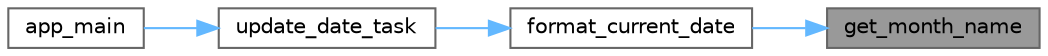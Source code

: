 digraph "get_month_name"
{
 // LATEX_PDF_SIZE
  bgcolor="transparent";
  edge [fontname=Helvetica,fontsize=10,labelfontname=Helvetica,labelfontsize=10];
  node [fontname=Helvetica,fontsize=10,shape=box,height=0.2,width=0.4];
  rankdir="RL";
  Node1 [id="Node000001",label="get_month_name",height=0.2,width=0.4,color="gray40", fillcolor="grey60", style="filled", fontcolor="black",tooltip="Gets the name of the month in the specified language."];
  Node1 -> Node2 [id="edge4_Node000001_Node000002",dir="back",color="steelblue1",style="solid",tooltip=" "];
  Node2 [id="Node000002",label="format_current_date",height=0.2,width=0.4,color="grey40", fillcolor="white", style="filled",URL="$time__manager_8c.html#a7adef7574674ceb8389ad51f9865a608",tooltip="Formats the current date as a string."];
  Node2 -> Node3 [id="edge5_Node000002_Node000003",dir="back",color="steelblue1",style="solid",tooltip=" "];
  Node3 [id="Node000003",label="update_date_task",height=0.2,width=0.4,color="grey40", fillcolor="white", style="filled",URL="$tasks_8c.html#af6775fd71f463f5b4bd0281831adf189",tooltip="Wrapper function for the update date task."];
  Node3 -> Node4 [id="edge6_Node000003_Node000004",dir="back",color="steelblue1",style="solid",tooltip=" "];
  Node4 [id="Node000004",label="app_main",height=0.2,width=0.4,color="grey40", fillcolor="white", style="filled",URL="$main_8c.html#a630544a7f0a2cc40d8a7fefab7e2fe70",tooltip=" "];
}
